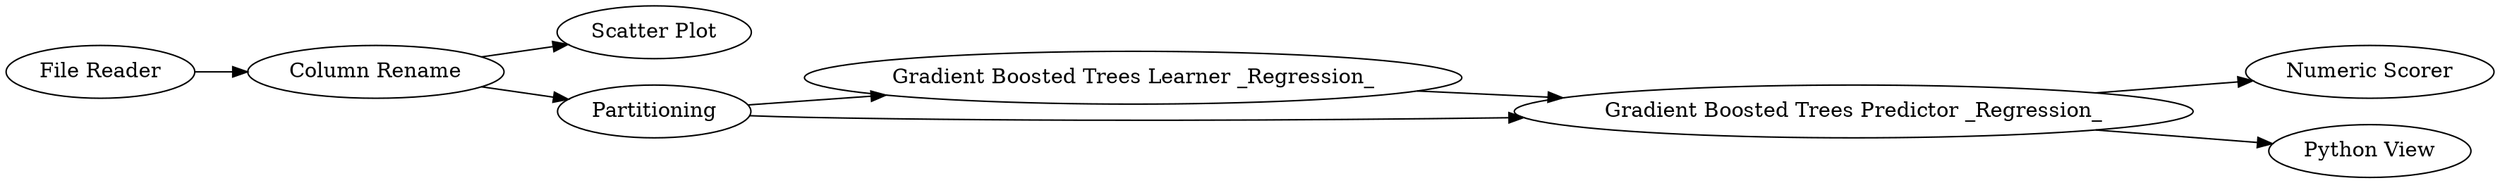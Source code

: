 digraph {
	45 -> 44
	46 -> 47
	47 -> 55
	43 -> 45
	47 -> 53
	54 -> 47
	54 -> 46
	45 -> 54
	43 [label="File Reader"]
	55 [label="Numeric Scorer"]
	44 [label="Scatter Plot"]
	53 [label="Python View"]
	46 [label="Gradient Boosted Trees Learner _Regression_"]
	47 [label="Gradient Boosted Trees Predictor _Regression_"]
	54 [label=Partitioning]
	45 [label="Column Rename"]
	rankdir=LR
}
